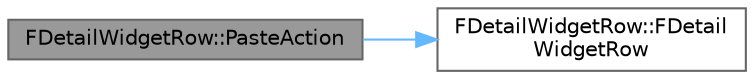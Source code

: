 digraph "FDetailWidgetRow::PasteAction"
{
 // INTERACTIVE_SVG=YES
 // LATEX_PDF_SIZE
  bgcolor="transparent";
  edge [fontname=Helvetica,fontsize=10,labelfontname=Helvetica,labelfontsize=10];
  node [fontname=Helvetica,fontsize=10,shape=box,height=0.2,width=0.4];
  rankdir="LR";
  Node1 [id="Node000001",label="FDetailWidgetRow::PasteAction",height=0.2,width=0.4,color="gray40", fillcolor="grey60", style="filled", fontcolor="black",tooltip="Sets a custom paste action to take when copying the data from this row."];
  Node1 -> Node2 [id="edge1_Node000001_Node000002",color="steelblue1",style="solid",tooltip=" "];
  Node2 [id="Node000002",label="FDetailWidgetRow::FDetail\lWidgetRow",height=0.2,width=0.4,color="grey40", fillcolor="white", style="filled",URL="$d8/d13/classFDetailWidgetRow.html#a23e1a0e63489e6d1b7bfb4c3ae40bb06",tooltip=" "];
}
